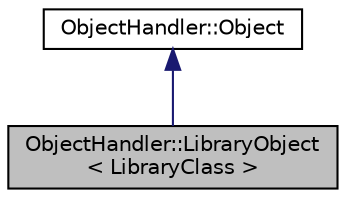 digraph "ObjectHandler::LibraryObject&lt; LibraryClass &gt;"
{
  edge [fontname="Helvetica",fontsize="10",labelfontname="Helvetica",labelfontsize="10"];
  node [fontname="Helvetica",fontsize="10",shape=record];
  Node0 [label="ObjectHandler::LibraryObject\l\< LibraryClass \>",height=0.2,width=0.4,color="black", fillcolor="grey75", style="filled", fontcolor="black"];
  Node1 -> Node0 [dir="back",color="midnightblue",fontsize="10",style="solid",fontname="Helvetica"];
  Node1 [label="ObjectHandler::Object",height=0.2,width=0.4,color="black", fillcolor="white", style="filled",URL="$class_object_handler_1_1_object.html",tooltip="Interface for Objects to be stored in the ObjectHandler Repository. "];
}
